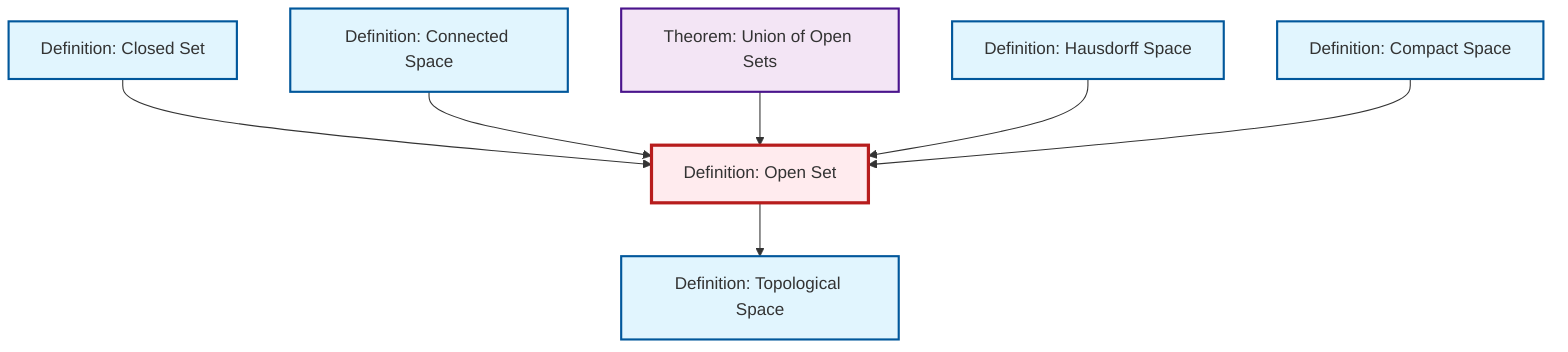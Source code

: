 graph TD
    classDef definition fill:#e1f5fe,stroke:#01579b,stroke-width:2px
    classDef theorem fill:#f3e5f5,stroke:#4a148c,stroke-width:2px
    classDef axiom fill:#fff3e0,stroke:#e65100,stroke-width:2px
    classDef example fill:#e8f5e9,stroke:#1b5e20,stroke-width:2px
    classDef current fill:#ffebee,stroke:#b71c1c,stroke-width:3px
    def-open-set["Definition: Open Set"]:::definition
    def-compact["Definition: Compact Space"]:::definition
    def-topological-space["Definition: Topological Space"]:::definition
    def-hausdorff["Definition: Hausdorff Space"]:::definition
    def-closed-set["Definition: Closed Set"]:::definition
    thm-union-open-sets["Theorem: Union of Open Sets"]:::theorem
    def-connected["Definition: Connected Space"]:::definition
    def-closed-set --> def-open-set
    def-connected --> def-open-set
    thm-union-open-sets --> def-open-set
    def-hausdorff --> def-open-set
    def-open-set --> def-topological-space
    def-compact --> def-open-set
    class def-open-set current